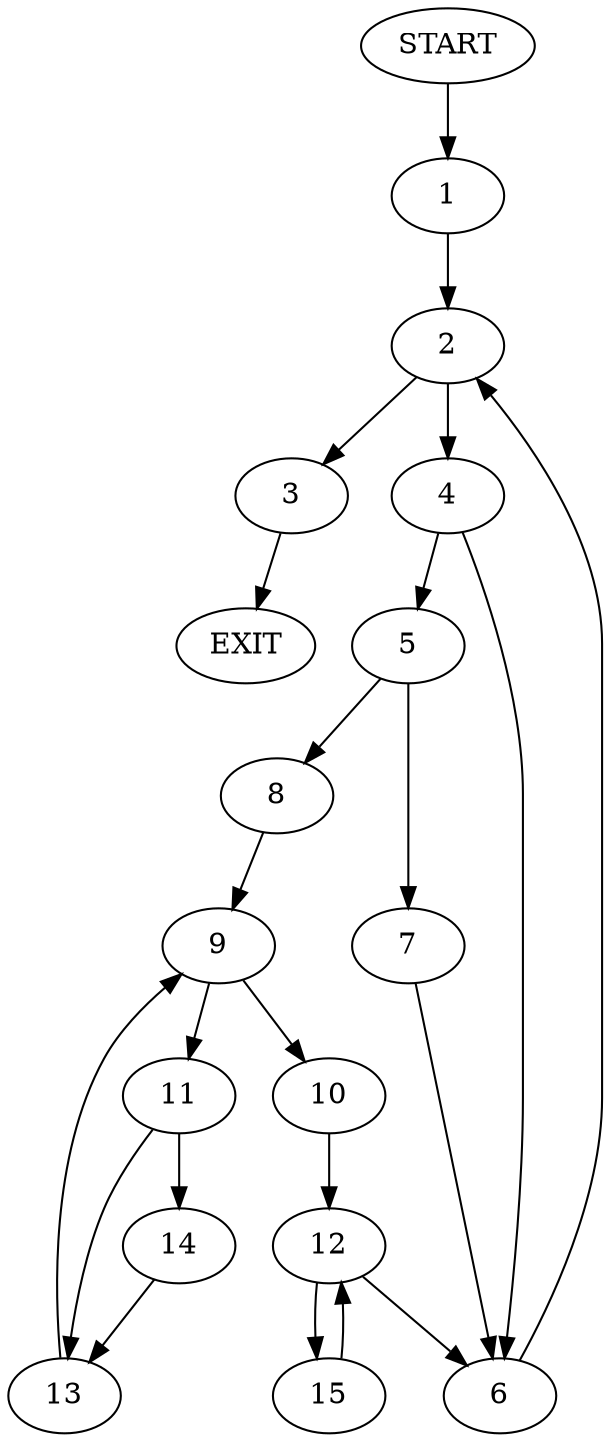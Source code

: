 digraph {
0 [label="START"]
16 [label="EXIT"]
0 -> 1
1 -> 2
2 -> 3
2 -> 4
4 -> 5
4 -> 6
3 -> 16
5 -> 7
5 -> 8
6 -> 2
7 -> 6
8 -> 9
9 -> 10
9 -> 11
10 -> 12
11 -> 13
11 -> 14
14 -> 13
13 -> 9
12 -> 15
12 -> 6
15 -> 12
}
